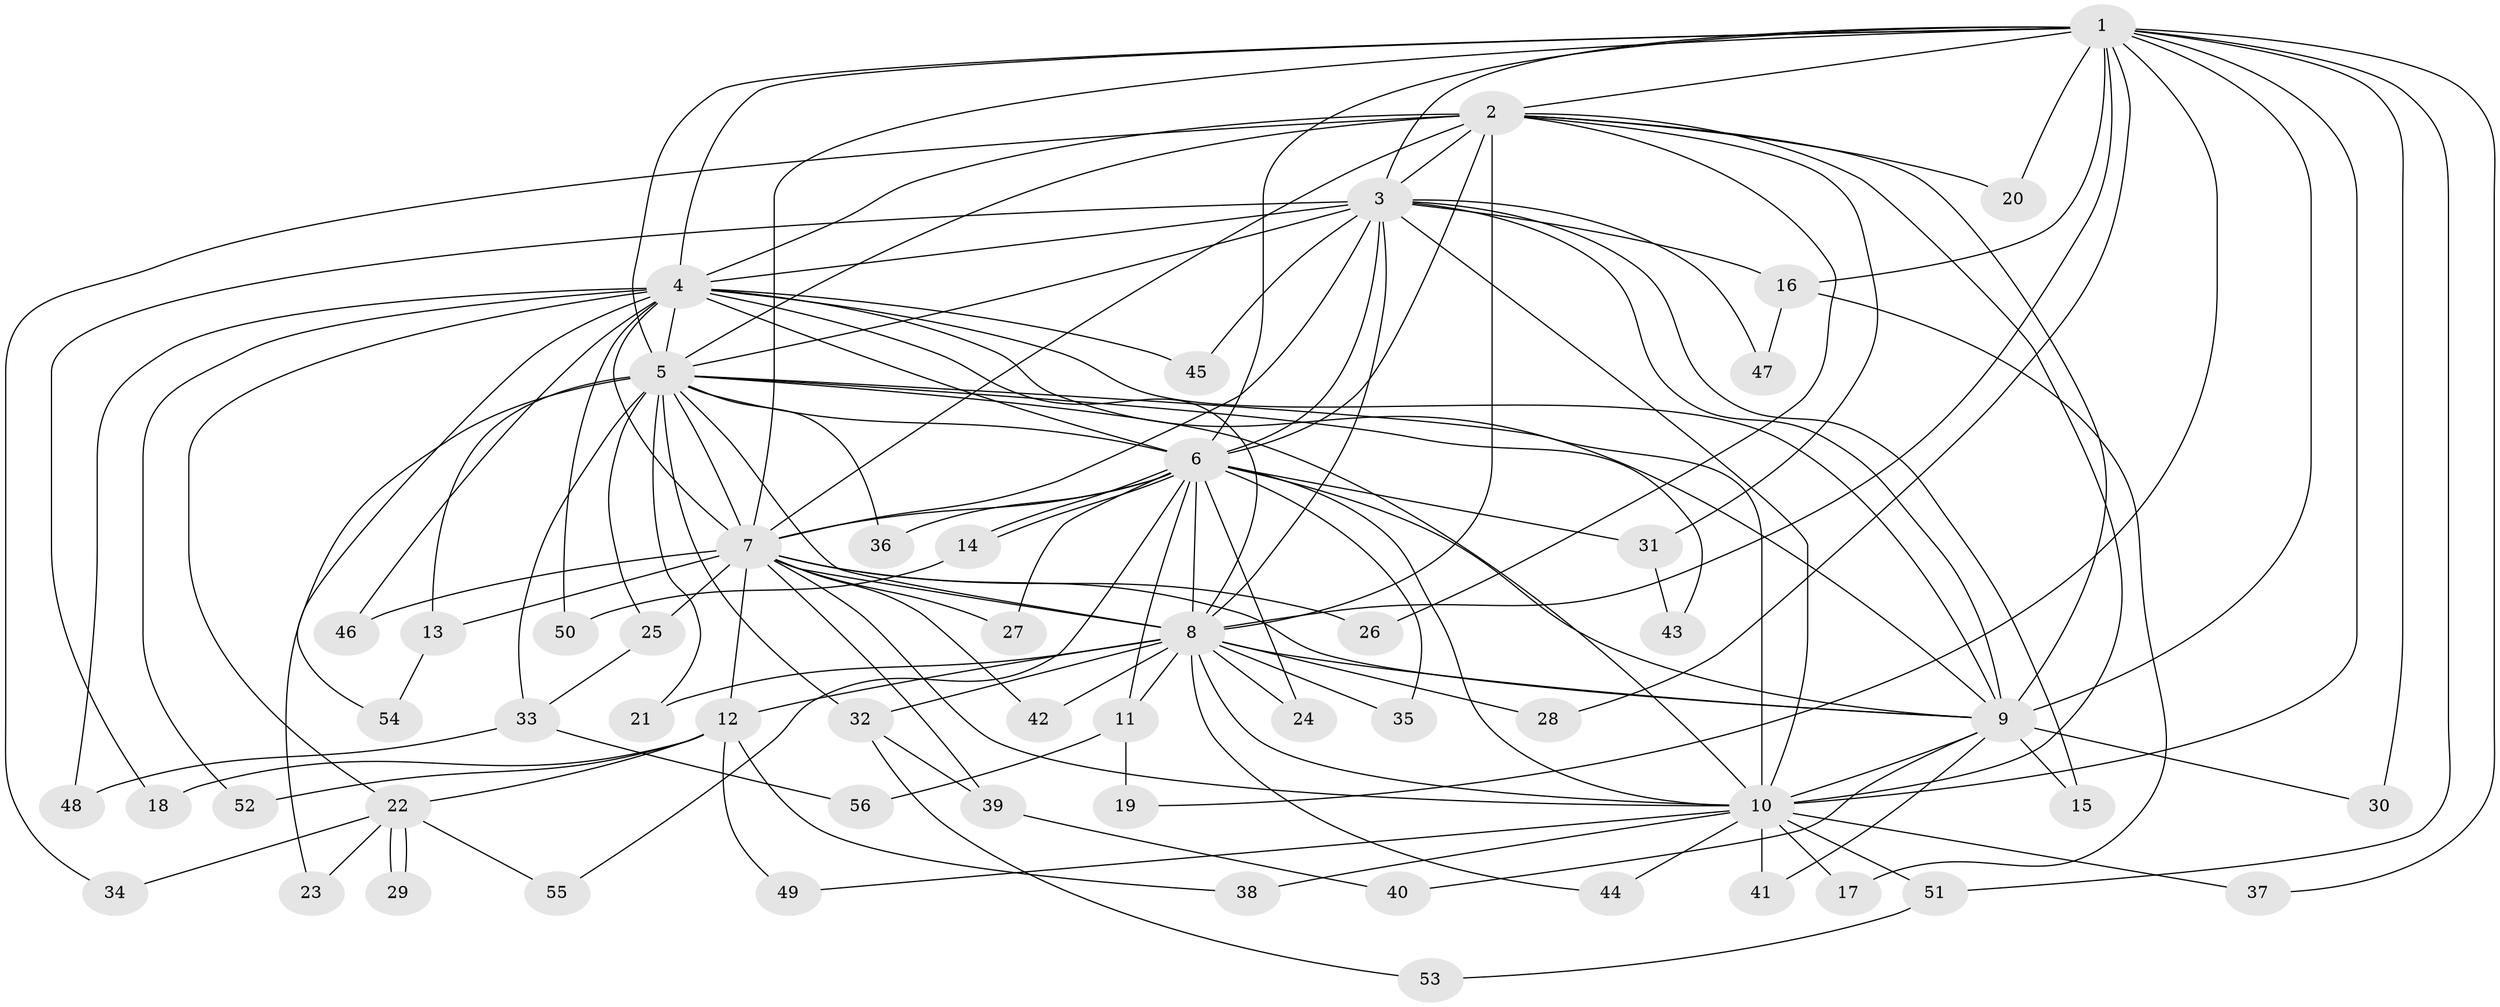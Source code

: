 // coarse degree distribution, {3: 0.23529411764705882, 8: 0.11764705882352941, 9: 0.058823529411764705, 2: 0.29411764705882354, 7: 0.058823529411764705, 11: 0.058823529411764705, 5: 0.11764705882352941, 1: 0.058823529411764705}
// Generated by graph-tools (version 1.1) at 2025/36/03/04/25 23:36:14]
// undirected, 56 vertices, 137 edges
graph export_dot {
  node [color=gray90,style=filled];
  1;
  2;
  3;
  4;
  5;
  6;
  7;
  8;
  9;
  10;
  11;
  12;
  13;
  14;
  15;
  16;
  17;
  18;
  19;
  20;
  21;
  22;
  23;
  24;
  25;
  26;
  27;
  28;
  29;
  30;
  31;
  32;
  33;
  34;
  35;
  36;
  37;
  38;
  39;
  40;
  41;
  42;
  43;
  44;
  45;
  46;
  47;
  48;
  49;
  50;
  51;
  52;
  53;
  54;
  55;
  56;
  1 -- 2;
  1 -- 3;
  1 -- 4;
  1 -- 5;
  1 -- 6;
  1 -- 7;
  1 -- 8;
  1 -- 9;
  1 -- 10;
  1 -- 16;
  1 -- 19;
  1 -- 20;
  1 -- 28;
  1 -- 30;
  1 -- 37;
  1 -- 51;
  2 -- 3;
  2 -- 4;
  2 -- 5;
  2 -- 6;
  2 -- 7;
  2 -- 8;
  2 -- 9;
  2 -- 10;
  2 -- 20;
  2 -- 26;
  2 -- 31;
  2 -- 34;
  3 -- 4;
  3 -- 5;
  3 -- 6;
  3 -- 7;
  3 -- 8;
  3 -- 9;
  3 -- 10;
  3 -- 15;
  3 -- 16;
  3 -- 18;
  3 -- 45;
  3 -- 47;
  4 -- 5;
  4 -- 6;
  4 -- 7;
  4 -- 8;
  4 -- 9;
  4 -- 10;
  4 -- 22;
  4 -- 45;
  4 -- 46;
  4 -- 48;
  4 -- 50;
  4 -- 52;
  4 -- 54;
  5 -- 6;
  5 -- 7;
  5 -- 8;
  5 -- 9;
  5 -- 10;
  5 -- 13;
  5 -- 21;
  5 -- 23;
  5 -- 25;
  5 -- 32;
  5 -- 33;
  5 -- 36;
  5 -- 43;
  6 -- 7;
  6 -- 8;
  6 -- 9;
  6 -- 10;
  6 -- 11;
  6 -- 14;
  6 -- 14;
  6 -- 24;
  6 -- 27;
  6 -- 31;
  6 -- 35;
  6 -- 36;
  6 -- 55;
  7 -- 8;
  7 -- 9;
  7 -- 10;
  7 -- 12;
  7 -- 13;
  7 -- 25;
  7 -- 26;
  7 -- 27;
  7 -- 39;
  7 -- 42;
  7 -- 46;
  8 -- 9;
  8 -- 10;
  8 -- 11;
  8 -- 12;
  8 -- 21;
  8 -- 24;
  8 -- 28;
  8 -- 32;
  8 -- 35;
  8 -- 42;
  8 -- 44;
  9 -- 10;
  9 -- 15;
  9 -- 30;
  9 -- 40;
  9 -- 41;
  10 -- 17;
  10 -- 37;
  10 -- 38;
  10 -- 41;
  10 -- 44;
  10 -- 49;
  10 -- 51;
  11 -- 19;
  11 -- 56;
  12 -- 18;
  12 -- 22;
  12 -- 38;
  12 -- 49;
  12 -- 52;
  13 -- 54;
  14 -- 50;
  16 -- 17;
  16 -- 47;
  22 -- 23;
  22 -- 29;
  22 -- 29;
  22 -- 34;
  22 -- 55;
  25 -- 33;
  31 -- 43;
  32 -- 39;
  32 -- 53;
  33 -- 48;
  33 -- 56;
  39 -- 40;
  51 -- 53;
}
